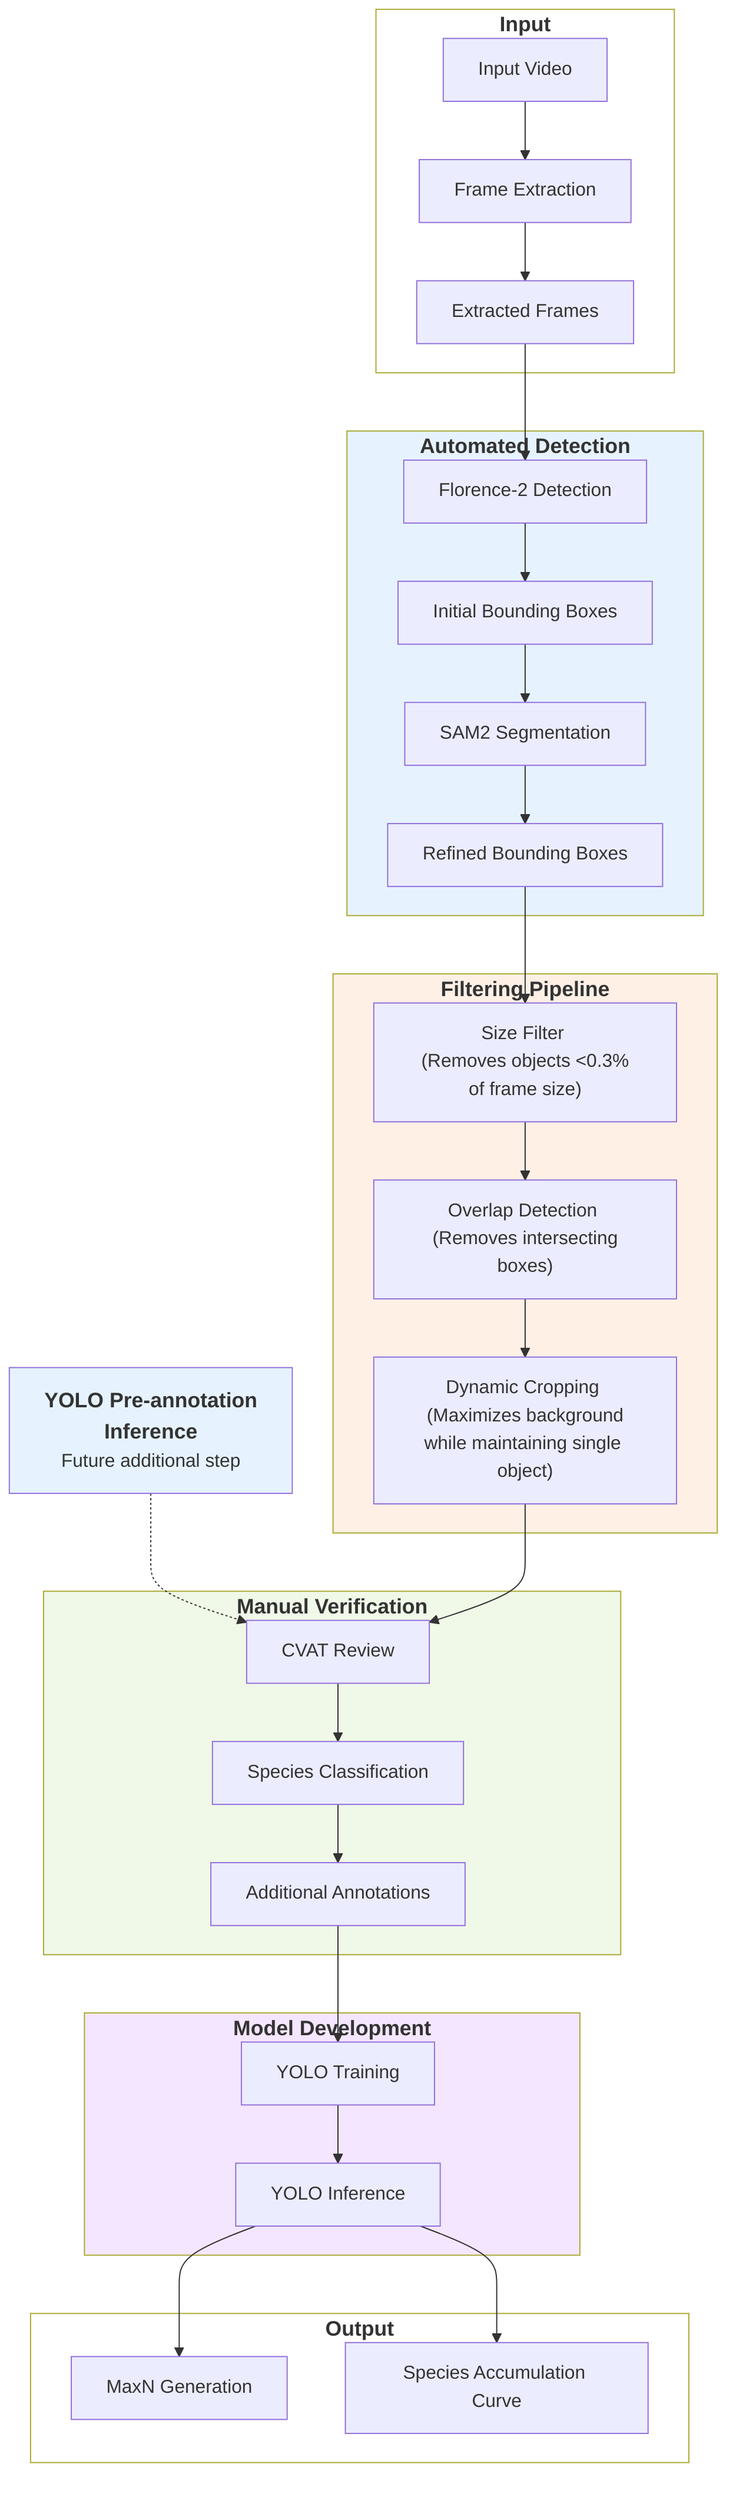 flowchart TB
    subgraph Input["<font size=+1><b>Input</b></font>"]
        vid["Input Video"] --> fe["Frame Extraction"]
        fe --> frames["Extracted Frames"]
    end
    
    subgraph Auto["<font size=+1><b>Automated Detection</b></font>"]
        frames --> f2["Florence-2 Detection"]
        f2 --> f2bb["Initial Bounding Boxes"]
        f2bb --> sam2["SAM2 Segmentation"]
        sam2 --> sambb["Refined Bounding Boxes"]
    end
    
    subgraph Filter["<font size=+1><b>Filtering Pipeline</b></font>"]
        sambb --> size["Size Filter <br> (Removes objects <0.3% of frame size)"]
        size --> overlap["Overlap Detection <br> (Removes intersecting boxes)"]
        overlap --> crop["Dynamic Cropping <br> (Maximizes background while maintaining single object)"]
    end

    yolo["<font size=+1><b>YOLO Pre-annotation <br> Inference</b></font><br>Future additional step"] -.-> cvat
    
    subgraph Manual["<font size=+1><b>Manual Verification</b></font>"]
        crop --> cvat["CVAT Review"]
        cvat --> speciesID["Species Classification"]
        speciesID --> add["Additional Annotations"]
    end
    
    subgraph Model["<font size=+1><b>Model Development</b></font>"]
        add --> train["YOLO Training"]
        train --> inf["YOLO Inference"]
    end
    
    subgraph Output["<font size=+1><b>Output</b></font>"]
        inf --> maxn["MaxN Generation"]
        inf --> sac["Species Accumulation Curve"]
    end

    style Input fill:#ffffff
    style Auto fill:#e6f3ff
    style Filter fill:#fff0e6
    style Manual fill:#f0f9e8
    style Model fill:#f5e6ff
    style Output fill:#ffffff
    style yolo fill:#e6f3ff
